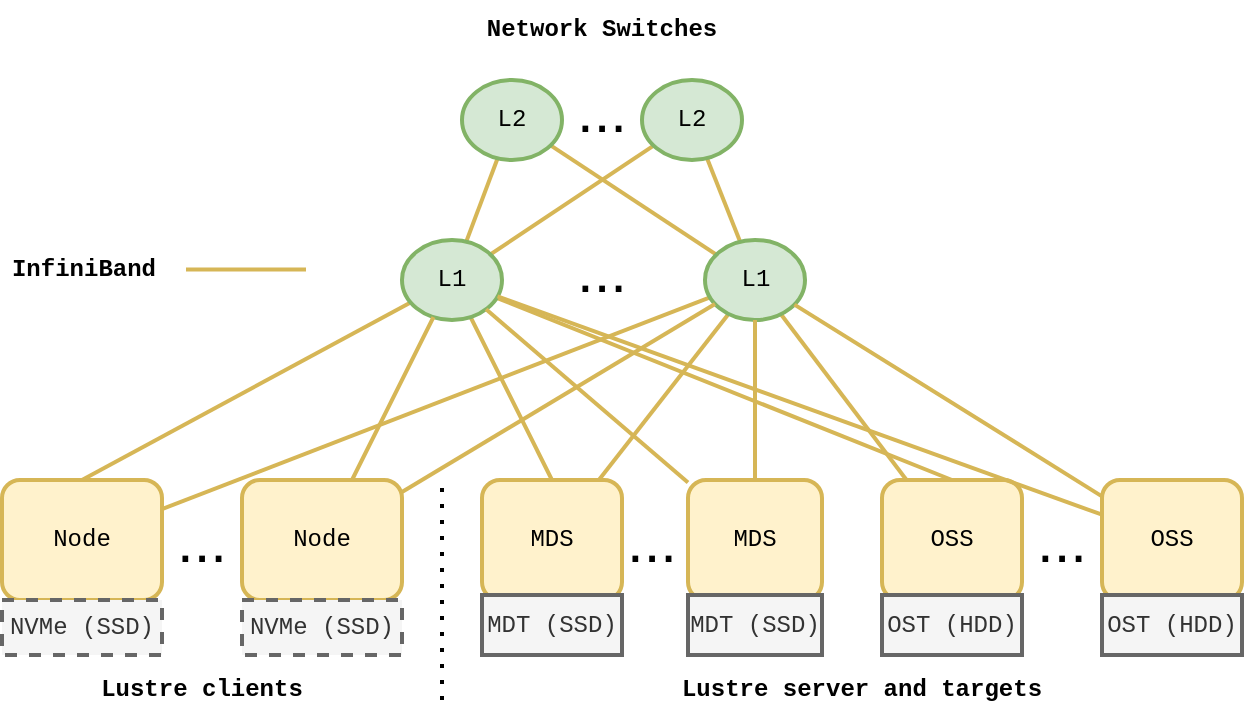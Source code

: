 <mxfile version="20.3.0" type="device"><diagram id="cZtzG4HCl-h1a30lhiyW" name="Page-1"><mxGraphModel dx="1155" dy="707" grid="1" gridSize="10" guides="1" tooltips="1" connect="1" arrows="1" fold="1" page="1" pageScale="1" pageWidth="583" pageHeight="827" math="0" shadow="0"><root><mxCell id="0"/><mxCell id="1" parent="0"/><mxCell id="hEmYDtIvb_l9eMRH4zTG-6" style="rounded=0;orthogonalLoop=1;jettySize=auto;html=1;fillColor=#fff2cc;strokeColor=#d6b656;startArrow=none;startFill=0;endArrow=none;endFill=0;strokeWidth=2;fontFamily=Courier New;exitX=0.5;exitY=0;exitDx=0;exitDy=0;" parent="1" source="hEmYDtIvb_l9eMRH4zTG-1" target="hEmYDtIvb_l9eMRH4zTG-5" edge="1"><mxGeometry relative="1" as="geometry"><mxPoint x="370" y="310" as="targetPoint"/></mxGeometry></mxCell><mxCell id="xz1XO7ZH9JdUi-WxZO_X-14" style="edgeStyle=none;rounded=0;orthogonalLoop=1;jettySize=auto;html=1;strokeWidth=2;startArrow=none;startFill=0;endArrow=none;endFill=0;fillColor=#fff2cc;strokeColor=#d6b656;" edge="1" parent="1" source="hEmYDtIvb_l9eMRH4zTG-1" target="xz1XO7ZH9JdUi-WxZO_X-5"><mxGeometry relative="1" as="geometry"/></mxCell><mxCell id="hEmYDtIvb_l9eMRH4zTG-1" value="Node" style="rounded=1;whiteSpace=wrap;html=1;strokeWidth=2;fontFamily=Courier New;fillColor=#fff2cc;strokeColor=#d6b656;" parent="1" vertex="1"><mxGeometry x="240" y="360" width="80" height="60" as="geometry"/></mxCell><mxCell id="hEmYDtIvb_l9eMRH4zTG-8" style="rounded=0;orthogonalLoop=1;jettySize=auto;html=1;fillColor=#fff2cc;strokeColor=#d6b656;endArrow=none;endFill=0;strokeWidth=2;startArrow=none;startFill=0;fontFamily=Courier New;exitX=0.5;exitY=0;exitDx=0;exitDy=0;" parent="1" source="hEmYDtIvb_l9eMRH4zTG-3" target="hEmYDtIvb_l9eMRH4zTG-5" edge="1"><mxGeometry relative="1" as="geometry"><mxPoint x="460" y="330" as="targetPoint"/></mxGeometry></mxCell><mxCell id="xz1XO7ZH9JdUi-WxZO_X-15" style="edgeStyle=none;rounded=0;orthogonalLoop=1;jettySize=auto;html=1;strokeWidth=2;startArrow=none;startFill=0;endArrow=none;endFill=0;fillColor=#fff2cc;strokeColor=#d6b656;" edge="1" parent="1" source="hEmYDtIvb_l9eMRH4zTG-3" target="xz1XO7ZH9JdUi-WxZO_X-5"><mxGeometry relative="1" as="geometry"/></mxCell><mxCell id="hEmYDtIvb_l9eMRH4zTG-3" value="MDS" style="rounded=1;whiteSpace=wrap;html=1;strokeWidth=2;fontFamily=Courier New;fillColor=#fff2cc;strokeColor=#d6b656;" parent="1" vertex="1"><mxGeometry x="480" y="360" width="70" height="60" as="geometry"/></mxCell><mxCell id="hEmYDtIvb_l9eMRH4zTG-9" style="rounded=0;orthogonalLoop=1;jettySize=auto;html=1;fillColor=#fff2cc;strokeColor=#d6b656;endArrow=none;endFill=0;strokeWidth=2;startArrow=none;startFill=0;fontFamily=Courier New;exitX=0.5;exitY=0;exitDx=0;exitDy=0;" parent="1" source="hEmYDtIvb_l9eMRH4zTG-4" target="hEmYDtIvb_l9eMRH4zTG-5" edge="1"><mxGeometry relative="1" as="geometry"/></mxCell><mxCell id="xz1XO7ZH9JdUi-WxZO_X-16" style="edgeStyle=none;rounded=0;orthogonalLoop=1;jettySize=auto;html=1;strokeWidth=2;startArrow=none;startFill=0;endArrow=none;endFill=0;fillColor=#fff2cc;strokeColor=#d6b656;" edge="1" parent="1" source="hEmYDtIvb_l9eMRH4zTG-4" target="xz1XO7ZH9JdUi-WxZO_X-5"><mxGeometry relative="1" as="geometry"/></mxCell><mxCell id="hEmYDtIvb_l9eMRH4zTG-4" value="OSS" style="rounded=1;whiteSpace=wrap;html=1;strokeWidth=2;fontFamily=Courier New;fillColor=#fff2cc;strokeColor=#d6b656;" parent="1" vertex="1"><mxGeometry x="680" y="360" width="70" height="60" as="geometry"/></mxCell><mxCell id="xz1XO7ZH9JdUi-WxZO_X-9" style="rounded=0;orthogonalLoop=1;jettySize=auto;html=1;startArrow=none;startFill=0;endArrow=none;endFill=0;fillColor=#fff2cc;strokeColor=#d6b656;strokeWidth=2;" edge="1" parent="1" source="hEmYDtIvb_l9eMRH4zTG-5" target="xz1XO7ZH9JdUi-WxZO_X-6"><mxGeometry relative="1" as="geometry"/></mxCell><mxCell id="xz1XO7ZH9JdUi-WxZO_X-10" style="edgeStyle=none;rounded=0;orthogonalLoop=1;jettySize=auto;html=1;strokeWidth=2;startArrow=none;startFill=0;endArrow=none;endFill=0;fillColor=#fff2cc;strokeColor=#d6b656;" edge="1" parent="1" source="hEmYDtIvb_l9eMRH4zTG-5" target="xz1XO7ZH9JdUi-WxZO_X-7"><mxGeometry relative="1" as="geometry"/></mxCell><mxCell id="hEmYDtIvb_l9eMRH4zTG-5" value="&lt;div&gt;L1&lt;/div&gt;" style="ellipse;whiteSpace=wrap;html=1;aspect=fixed;fontFamily=Courier New;fontSize=12;fontColor=default;align=center;strokeColor=#82b366;strokeWidth=2;fillColor=#d5e8d4;" parent="1" vertex="1"><mxGeometry x="440" y="240" width="50" height="40" as="geometry"/></mxCell><mxCell id="hEmYDtIvb_l9eMRH4zTG-12" value="MDT (SSD)" style="rounded=0;whiteSpace=wrap;html=1;fontFamily=Courier New;fontSize=12;align=center;strokeColor=#666666;strokeWidth=2;fillColor=#f5f5f5;fontColor=#333333;" parent="1" vertex="1"><mxGeometry x="480" y="417.5" width="70" height="30" as="geometry"/></mxCell><mxCell id="hEmYDtIvb_l9eMRH4zTG-13" value="OST (HDD)" style="rounded=0;whiteSpace=wrap;html=1;fontFamily=Courier New;fontSize=12;align=center;strokeColor=#666666;strokeWidth=2;fillColor=#f5f5f5;fontColor=#333333;" parent="1" vertex="1"><mxGeometry x="680" y="417.5" width="70" height="30" as="geometry"/></mxCell><mxCell id="hEmYDtIvb_l9eMRH4zTG-22" value="&lt;div&gt;Lustre clients&lt;/div&gt;" style="text;html=1;strokeColor=none;fillColor=none;align=center;verticalAlign=middle;whiteSpace=wrap;rounded=0;dashed=1;fontFamily=Courier New;fontStyle=1" parent="1" vertex="1"><mxGeometry x="240" y="450" width="200" height="30" as="geometry"/></mxCell><mxCell id="hEmYDtIvb_l9eMRH4zTG-23" value="Lustre server and targets" style="text;html=1;strokeColor=none;fillColor=none;align=center;verticalAlign=middle;whiteSpace=wrap;rounded=0;dashed=1;fontFamily=Courier New;fontStyle=1" parent="1" vertex="1"><mxGeometry x="480" y="450" width="380" height="30" as="geometry"/></mxCell><mxCell id="hEmYDtIvb_l9eMRH4zTG-26" value="Network Switches" style="text;html=1;strokeColor=none;fillColor=none;align=center;verticalAlign=middle;whiteSpace=wrap;rounded=0;fontFamily=Courier New;fontStyle=1" parent="1" vertex="1"><mxGeometry x="480" y="120" width="120" height="30" as="geometry"/></mxCell><mxCell id="hEmYDtIvb_l9eMRH4zTG-27" value="InfiniBand" style="text;html=1;strokeColor=none;fillColor=none;align=center;verticalAlign=middle;whiteSpace=wrap;rounded=0;shadow=0;glass=0;sketch=1;fontFamily=Courier New;fontStyle=1" parent="1" vertex="1"><mxGeometry x="240" y="240" width="82" height="30" as="geometry"/></mxCell><mxCell id="hEmYDtIvb_l9eMRH4zTG-28" value="" style="endArrow=none;html=1;rounded=0;fillColor=#fff2cc;strokeColor=#d6b656;strokeWidth=2;fontFamily=Courier New;" parent="1" edge="1"><mxGeometry width="50" height="50" relative="1" as="geometry"><mxPoint x="332" y="254.71" as="sourcePoint"/><mxPoint x="392" y="254.71" as="targetPoint"/></mxGeometry></mxCell><mxCell id="tInKsXTvpb9vDPB5dNnP-15" value="NVMe (SSD)" style="rounded=0;whiteSpace=wrap;html=1;fontFamily=Courier New;fontSize=12;align=center;strokeColor=#666666;strokeWidth=2;fillColor=#f5f5f5;fontColor=#333333;dashed=1;" parent="1" vertex="1"><mxGeometry x="240" y="420" width="80" height="27.5" as="geometry"/></mxCell><mxCell id="0ExO8iCRALGrixVvpf9G-1" value="" style="endArrow=none;dashed=1;html=1;dashPattern=1 3;strokeWidth=2;rounded=0;" parent="1" edge="1"><mxGeometry width="50" height="50" relative="1" as="geometry"><mxPoint x="460" y="470" as="sourcePoint"/><mxPoint x="460" y="360" as="targetPoint"/></mxGeometry></mxCell><mxCell id="xz1XO7ZH9JdUi-WxZO_X-11" style="edgeStyle=none;rounded=0;orthogonalLoop=1;jettySize=auto;html=1;strokeWidth=2;startArrow=none;startFill=0;endArrow=none;endFill=0;fillColor=#fff2cc;strokeColor=#d6b656;" edge="1" parent="1" source="xz1XO7ZH9JdUi-WxZO_X-5" target="xz1XO7ZH9JdUi-WxZO_X-6"><mxGeometry relative="1" as="geometry"/></mxCell><mxCell id="xz1XO7ZH9JdUi-WxZO_X-12" style="edgeStyle=none;rounded=0;orthogonalLoop=1;jettySize=auto;html=1;strokeWidth=2;startArrow=none;startFill=0;endArrow=none;endFill=0;fillColor=#fff2cc;strokeColor=#d6b656;" edge="1" parent="1" source="xz1XO7ZH9JdUi-WxZO_X-5" target="xz1XO7ZH9JdUi-WxZO_X-7"><mxGeometry relative="1" as="geometry"/></mxCell><mxCell id="xz1XO7ZH9JdUi-WxZO_X-5" value="&lt;div&gt;L1&lt;/div&gt;" style="ellipse;whiteSpace=wrap;html=1;aspect=fixed;fontFamily=Courier New;fontSize=12;fontColor=default;align=center;strokeColor=#82b366;strokeWidth=2;fillColor=#d5e8d4;" vertex="1" parent="1"><mxGeometry x="591.5" y="240" width="50" height="40" as="geometry"/></mxCell><mxCell id="xz1XO7ZH9JdUi-WxZO_X-6" value="&lt;div&gt;L2&lt;/div&gt;" style="ellipse;whiteSpace=wrap;html=1;aspect=fixed;fontFamily=Courier New;fontSize=12;fontColor=default;align=center;strokeColor=#82b366;strokeWidth=2;fillColor=#d5e8d4;" vertex="1" parent="1"><mxGeometry x="470" y="160" width="50" height="40" as="geometry"/></mxCell><mxCell id="xz1XO7ZH9JdUi-WxZO_X-7" value="&lt;div&gt;L2&lt;/div&gt;" style="ellipse;whiteSpace=wrap;html=1;aspect=fixed;fontFamily=Courier New;fontSize=12;fontColor=default;align=center;strokeColor=#82b366;strokeWidth=2;fillColor=#d5e8d4;" vertex="1" parent="1"><mxGeometry x="560" y="160" width="50" height="40" as="geometry"/></mxCell><mxCell id="xz1XO7ZH9JdUi-WxZO_X-22" style="edgeStyle=none;rounded=0;orthogonalLoop=1;jettySize=auto;html=1;strokeWidth=2;startArrow=none;startFill=0;endArrow=none;endFill=0;fillColor=#fff2cc;strokeColor=#d6b656;" edge="1" parent="1" source="xz1XO7ZH9JdUi-WxZO_X-17" target="xz1XO7ZH9JdUi-WxZO_X-5"><mxGeometry relative="1" as="geometry"/></mxCell><mxCell id="xz1XO7ZH9JdUi-WxZO_X-23" style="edgeStyle=none;rounded=0;orthogonalLoop=1;jettySize=auto;html=1;strokeWidth=2;startArrow=none;startFill=0;endArrow=none;endFill=0;fillColor=#fff2cc;strokeColor=#d6b656;" edge="1" parent="1" source="xz1XO7ZH9JdUi-WxZO_X-17" target="hEmYDtIvb_l9eMRH4zTG-5"><mxGeometry relative="1" as="geometry"/></mxCell><mxCell id="xz1XO7ZH9JdUi-WxZO_X-17" value="OSS" style="rounded=1;whiteSpace=wrap;html=1;strokeWidth=2;fontFamily=Courier New;fillColor=#fff2cc;strokeColor=#d6b656;" vertex="1" parent="1"><mxGeometry x="790" y="360" width="70" height="60" as="geometry"/></mxCell><mxCell id="xz1XO7ZH9JdUi-WxZO_X-18" value="OST (HDD)" style="rounded=0;whiteSpace=wrap;html=1;fontFamily=Courier New;fontSize=12;align=center;strokeColor=#666666;strokeWidth=2;fillColor=#f5f5f5;fontColor=#333333;" vertex="1" parent="1"><mxGeometry x="790" y="417.5" width="70" height="30" as="geometry"/></mxCell><mxCell id="xz1XO7ZH9JdUi-WxZO_X-49" style="edgeStyle=none;rounded=0;orthogonalLoop=1;jettySize=auto;html=1;strokeWidth=2;fontSize=20;startArrow=none;startFill=0;endArrow=none;endFill=0;fillColor=#fff2cc;strokeColor=#d6b656;" edge="1" parent="1" source="xz1XO7ZH9JdUi-WxZO_X-19" target="hEmYDtIvb_l9eMRH4zTG-5"><mxGeometry relative="1" as="geometry"/></mxCell><mxCell id="xz1XO7ZH9JdUi-WxZO_X-50" style="edgeStyle=none;rounded=0;orthogonalLoop=1;jettySize=auto;html=1;strokeWidth=2;fontSize=20;startArrow=none;startFill=0;endArrow=none;endFill=0;fillColor=#fff2cc;strokeColor=#d6b656;" edge="1" parent="1" source="xz1XO7ZH9JdUi-WxZO_X-19" target="xz1XO7ZH9JdUi-WxZO_X-5"><mxGeometry relative="1" as="geometry"/></mxCell><mxCell id="xz1XO7ZH9JdUi-WxZO_X-19" value="MDS" style="rounded=1;whiteSpace=wrap;html=1;strokeWidth=2;fontFamily=Courier New;fillColor=#fff2cc;strokeColor=#d6b656;" vertex="1" parent="1"><mxGeometry x="583" y="360" width="67" height="60" as="geometry"/></mxCell><mxCell id="xz1XO7ZH9JdUi-WxZO_X-20" value="MDT (SSD)" style="rounded=0;whiteSpace=wrap;html=1;fontFamily=Courier New;fontSize=12;align=center;strokeColor=#666666;strokeWidth=2;fillColor=#f5f5f5;fontColor=#333333;" vertex="1" parent="1"><mxGeometry x="583" y="417.5" width="67" height="30" as="geometry"/></mxCell><mxCell id="xz1XO7ZH9JdUi-WxZO_X-41" value="..." style="text;html=1;strokeColor=none;fillColor=none;align=center;verticalAlign=middle;whiteSpace=wrap;rounded=0;strokeWidth=3;fontSize=30;" vertex="1" parent="1"><mxGeometry x="535" y="375" width="60" height="30" as="geometry"/></mxCell><mxCell id="xz1XO7ZH9JdUi-WxZO_X-42" value="..." style="text;html=1;strokeColor=none;fillColor=none;align=center;verticalAlign=middle;whiteSpace=wrap;rounded=0;strokeWidth=3;fontSize=30;" vertex="1" parent="1"><mxGeometry x="740" y="375" width="60" height="30" as="geometry"/></mxCell><mxCell id="xz1XO7ZH9JdUi-WxZO_X-45" style="edgeStyle=none;rounded=0;orthogonalLoop=1;jettySize=auto;html=1;strokeWidth=2;fontSize=20;startArrow=none;startFill=0;endArrow=none;endFill=0;fillColor=#fff2cc;strokeColor=#d6b656;" edge="1" parent="1" source="xz1XO7ZH9JdUi-WxZO_X-43" target="hEmYDtIvb_l9eMRH4zTG-5"><mxGeometry relative="1" as="geometry"/></mxCell><mxCell id="xz1XO7ZH9JdUi-WxZO_X-46" style="edgeStyle=none;rounded=0;orthogonalLoop=1;jettySize=auto;html=1;strokeWidth=2;fontSize=20;startArrow=none;startFill=0;endArrow=none;endFill=0;fillColor=#fff2cc;strokeColor=#d6b656;" edge="1" parent="1" source="xz1XO7ZH9JdUi-WxZO_X-43" target="xz1XO7ZH9JdUi-WxZO_X-5"><mxGeometry relative="1" as="geometry"/></mxCell><mxCell id="xz1XO7ZH9JdUi-WxZO_X-43" value="Node" style="rounded=1;whiteSpace=wrap;html=1;strokeWidth=2;fontFamily=Courier New;fillColor=#fff2cc;strokeColor=#d6b656;" vertex="1" parent="1"><mxGeometry x="360" y="360" width="80" height="60" as="geometry"/></mxCell><mxCell id="xz1XO7ZH9JdUi-WxZO_X-44" value="NVMe (SSD)" style="rounded=0;whiteSpace=wrap;html=1;fontFamily=Courier New;fontSize=12;align=center;strokeColor=#666666;strokeWidth=2;fillColor=#f5f5f5;fontColor=#333333;dashed=1;" vertex="1" parent="1"><mxGeometry x="360" y="420" width="80" height="27.5" as="geometry"/></mxCell><mxCell id="xz1XO7ZH9JdUi-WxZO_X-47" value="..." style="text;html=1;strokeColor=none;fillColor=none;align=center;verticalAlign=middle;whiteSpace=wrap;rounded=0;strokeWidth=3;fontSize=30;" vertex="1" parent="1"><mxGeometry x="310" y="375" width="60" height="30" as="geometry"/></mxCell><mxCell id="xz1XO7ZH9JdUi-WxZO_X-51" value="..." style="text;html=1;strokeColor=none;fillColor=none;align=center;verticalAlign=middle;whiteSpace=wrap;rounded=0;strokeWidth=3;fontSize=30;" vertex="1" parent="1"><mxGeometry x="510" y="160" width="60" height="30" as="geometry"/></mxCell><mxCell id="xz1XO7ZH9JdUi-WxZO_X-52" value="..." style="text;html=1;strokeColor=none;fillColor=none;align=center;verticalAlign=middle;whiteSpace=wrap;rounded=0;strokeWidth=3;fontSize=30;" vertex="1" parent="1"><mxGeometry x="510" y="240" width="60" height="30" as="geometry"/></mxCell></root></mxGraphModel></diagram></mxfile>